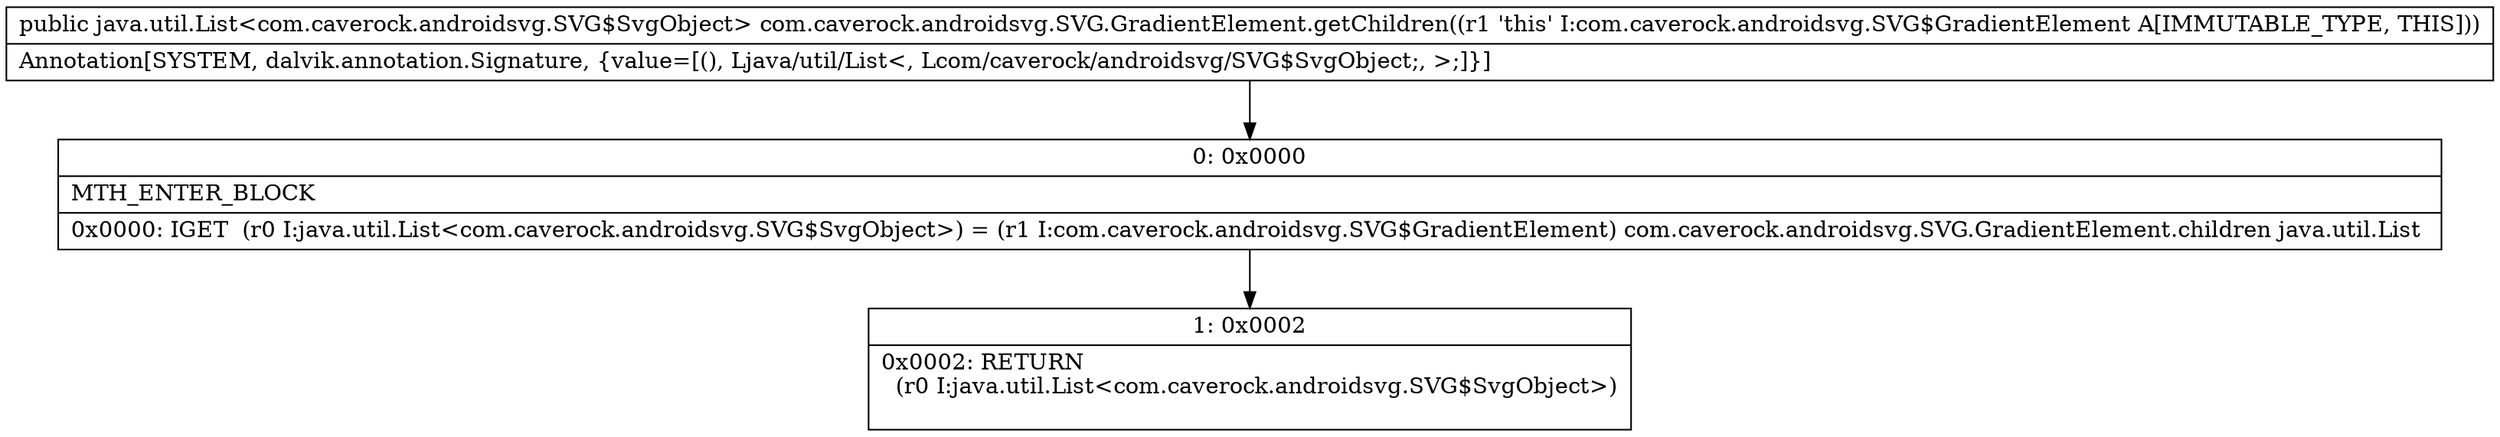 digraph "CFG forcom.caverock.androidsvg.SVG.GradientElement.getChildren()Ljava\/util\/List;" {
Node_0 [shape=record,label="{0\:\ 0x0000|MTH_ENTER_BLOCK\l|0x0000: IGET  (r0 I:java.util.List\<com.caverock.androidsvg.SVG$SvgObject\>) = (r1 I:com.caverock.androidsvg.SVG$GradientElement) com.caverock.androidsvg.SVG.GradientElement.children java.util.List \l}"];
Node_1 [shape=record,label="{1\:\ 0x0002|0x0002: RETURN  \l  (r0 I:java.util.List\<com.caverock.androidsvg.SVG$SvgObject\>)\l \l}"];
MethodNode[shape=record,label="{public java.util.List\<com.caverock.androidsvg.SVG$SvgObject\> com.caverock.androidsvg.SVG.GradientElement.getChildren((r1 'this' I:com.caverock.androidsvg.SVG$GradientElement A[IMMUTABLE_TYPE, THIS]))  | Annotation[SYSTEM, dalvik.annotation.Signature, \{value=[(), Ljava\/util\/List\<, Lcom\/caverock\/androidsvg\/SVG$SvgObject;, \>;]\}]\l}"];
MethodNode -> Node_0;
Node_0 -> Node_1;
}

